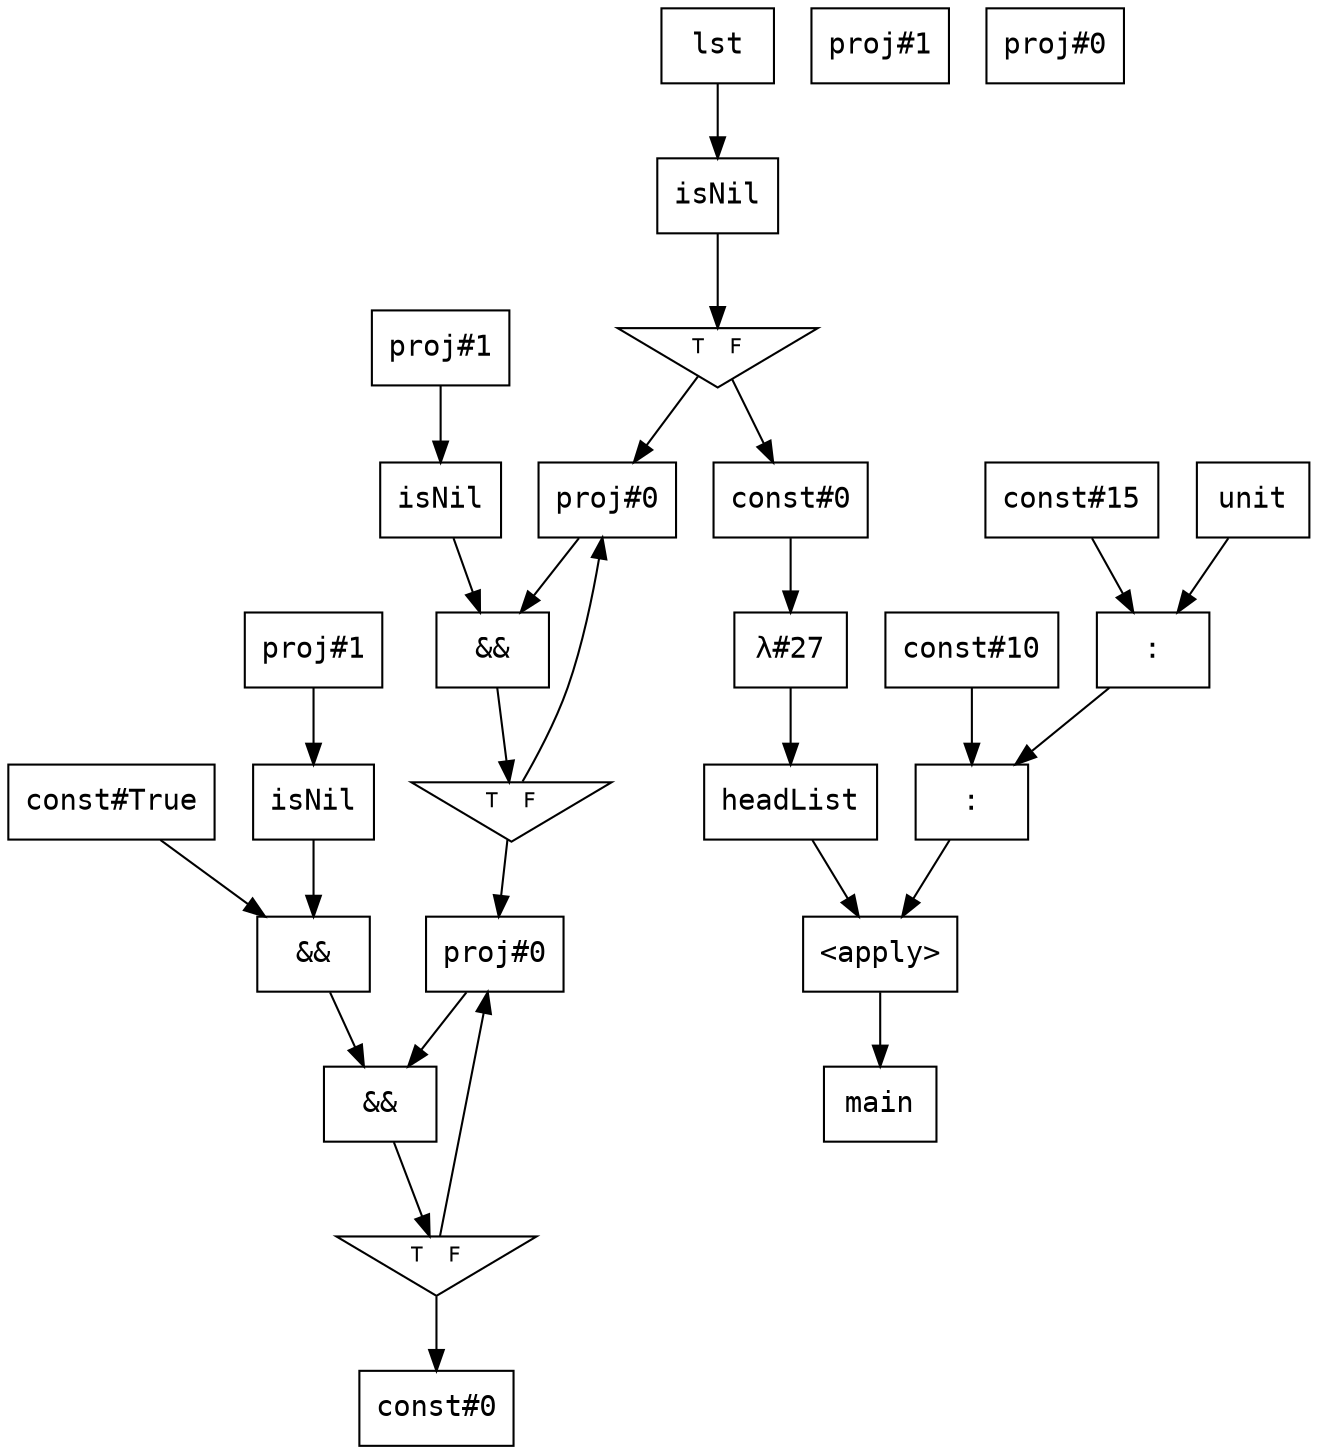 digraph G {
  node [fontname="Courier",shape=box];
  flowInst0 [label="main"];
  flowInst1 [label="headList"];
  flowInst2 [label="const#10"];
  flowInst3 [label="const#15"];
  flowInst4 [label="unit"];
  flowInst5 [label=":"];
  flowInst6 [label=":"];
  flowInst7 [label="<apply>"];
  flowInst8 [label="lst"];
  flowInst9 [label="isNil"];
  flowInst10 [shape=triangle,orientation=180,label="T  F",fontsize=10];
  flowInst11 [label="const#0"];
  flowInst12 [label="proj#0"];
  flowInst13 [label="proj#1"];
  flowInst14 [label="isNil"];
  flowInst15 [label="&&"];
  flowInst16 [shape=triangle,orientation=180,label="T  F",fontsize=10];
  flowInst17 [label="proj#0"];
  flowInst18 [label="proj#1"];
  flowInst19 [label="proj#0"];
  flowInst20 [label="proj#1"];
  flowInst21 [label="const#True"];
  flowInst22 [label="isNil"];
  flowInst23 [label="&&"];
  flowInst24 [label="&&"];
  flowInst25 [shape=triangle,orientation=180,label="T  F",fontsize=10];
  flowInst26 [label="const#0"];
  flowInst27 [label="λ#27"];
  flowInst27 -> flowInst1;
  flowInst11 -> flowInst27;
  flowInst10 -> flowInst12;
  flowInst16 -> flowInst17;
  flowInst25 -> flowInst26;
  flowInst25 -> flowInst17;
  flowInst24 -> flowInst25;
  flowInst23 -> flowInst24;
  flowInst17 -> flowInst24;
  flowInst22 -> flowInst23;
  flowInst21 -> flowInst23;
  flowInst20 -> flowInst22;
  flowInst16 -> flowInst12;
  flowInst15 -> flowInst16;
  flowInst14 -> flowInst15;
  flowInst12 -> flowInst15;
  flowInst13 -> flowInst14;
  flowInst10 -> flowInst11;
  flowInst9 -> flowInst10;
  flowInst8 -> flowInst9;
  flowInst7 -> flowInst0;
  flowInst6 -> flowInst7;
  flowInst1 -> flowInst7;
  flowInst5 -> flowInst6;
  flowInst2 -> flowInst6;
  flowInst4 -> flowInst5;
  flowInst3 -> flowInst5;
}
